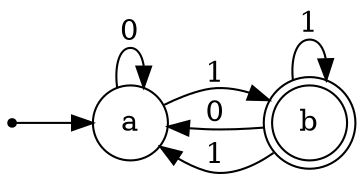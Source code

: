 digraph finite_state_machine {
	rankdir=LR;
	size="8,5"


	node [shape = point]; S;
	node [shape = doublecircle]; b;
	node [shape = circle]; a;

	S -> a;
	a -> b [label = "1"];
	a -> a [label = "0"];
	b -> a [label = "0"];
	b -> a [label = "1"];
	b -> b [label = "1"];
}